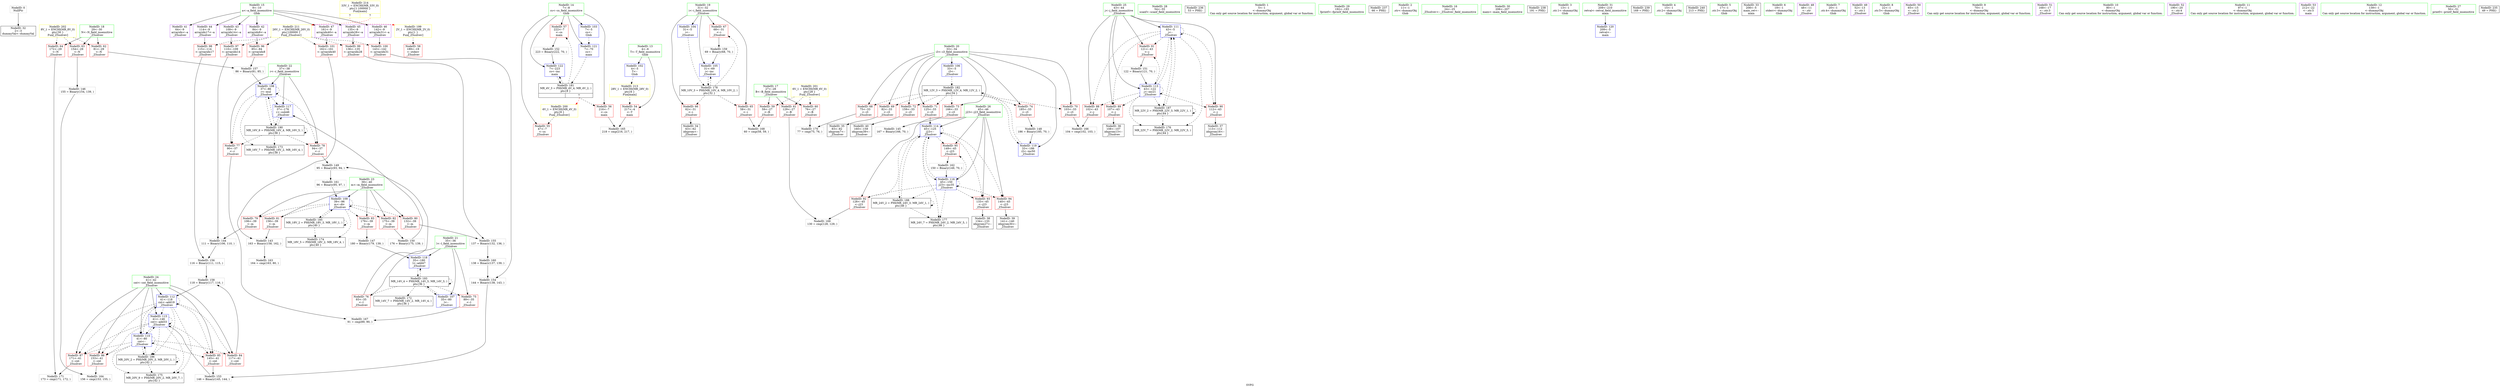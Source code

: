 digraph "SVFG" {
	label="SVFG";

	Node0x5593c03efa40 [shape=record,color=grey,label="{NodeID: 0\nNullPtr}"];
	Node0x5593c03efa40 -> Node0x5593c040fac0[style=solid];
	Node0x5593c04108c0 [shape=record,color=red,label="{NodeID: 97\n110\<--109\n\<--arrayidx14\n_Z5solvev\n}"];
	Node0x5593c04108c0 -> Node0x5593c04175a0[style=solid];
	Node0x5593c03fd9b0 [shape=record,color=green,label="{NodeID: 14\n7\<--8\ncs\<--cs_field_insensitive\nGlob }"];
	Node0x5593c03fd9b0 -> Node0x5593c0411dc0[style=solid];
	Node0x5593c03fd9b0 -> Node0x5593c0411e90[style=solid];
	Node0x5593c03fd9b0 -> Node0x5593c0411f60[style=solid];
	Node0x5593c03fd9b0 -> Node0x5593c0410dd0[style=solid];
	Node0x5593c03fd9b0 -> Node0x5593c04163d0[style=solid];
	Node0x5593c03fd9b0 -> Node0x5593c04164a0[style=solid];
	Node0x5593c0411480 [shape=record,color=blue,label="{NodeID: 111\n43\<--5\nj\<--\n_Z5solvev\n}"];
	Node0x5593c0411480 -> Node0x5593c0413890[style=dashed];
	Node0x5593c0411480 -> Node0x5593c0413960[style=dashed];
	Node0x5593c0411480 -> Node0x5593c0413a30[style=dashed];
	Node0x5593c0411480 -> Node0x5593c0413b00[style=dashed];
	Node0x5593c0411480 -> Node0x5593c0411480[style=dashed];
	Node0x5593c0411480 -> Node0x5593c0411620[style=dashed];
	Node0x5593c0411480 -> Node0x5593c04211d0[style=dashed];
	Node0x5593c0411480 -> Node0x5593c04248d0[style=dashed];
	Node0x5593c040f6f0 [shape=record,color=green,label="{NodeID: 28\n54\<--55\nscanf\<--scanf_field_insensitive\n}"];
	Node0x5593c0410310 [shape=record,color=purple,label="{NodeID: 42\n84\<--9\narrayidx8\<--a\n_Z5solvev\n}"];
	Node0x5593c0410310 -> Node0x5593c04107f0[style=solid];
	Node0x5593c0411e90 [shape=record,color=red,label="{NodeID: 56\n216\<--7\n\<--cs\nmain\n}"];
	Node0x5593c0411e90 -> Node0x5593c0419520[style=solid];
	Node0x5593c0437970 [shape=record,color=black,label="{NodeID: 236\n53 = PHI()\n}"];
	Node0x5593c0418320 [shape=record,color=grey,label="{NodeID: 153\n146 = Binary(145, 144, )\n}"];
	Node0x5593c0418320 -> Node0x5593c0415f30[style=solid];
	Node0x5593c04129f0 [shape=record,color=red,label="{NodeID: 70\n103\<--33\n\<--i3\n_Z5solvev\n}"];
	Node0x5593c04129f0 -> Node0x5593c04196a0[style=solid];
	Node0x5593c0419820 [shape=record,color=grey,label="{NodeID: 167\n91 = cmp(89, 90, )\n}"];
	Node0x5593c0413550 [shape=record,color=red,label="{NodeID: 84\n117\<--41\n\<--cnt\n_Z5solvev\n}"];
	Node0x5593c0413550 -> Node0x5593c0418aa0[style=solid];
	Node0x5593c03f3d20 [shape=record,color=green,label="{NodeID: 1\n5\<--1\n\<--dummyObj\nCan only get source location for instruction, argument, global var or function.}"];
	Node0x5593c0422ad0 [shape=record,color=black,label="{NodeID: 181\nMR_4V_3 = PHI(MR_4V_4, MR_4V_2, )\npts\{8 \}\n|{|<s3>7}}"];
	Node0x5593c0422ad0 -> Node0x5593c0411e90[style=dashed];
	Node0x5593c0422ad0 -> Node0x5593c0411f60[style=dashed];
	Node0x5593c0422ad0 -> Node0x5593c04164a0[style=dashed];
	Node0x5593c0422ad0:s3 -> Node0x5593c042a010[style=dashed,color=red];
	Node0x5593c0410990 [shape=record,color=red,label="{NodeID: 98\n115\<--114\n\<--arrayidx17\n_Z5solvev\n}"];
	Node0x5593c0410990 -> Node0x5593c04187a0[style=solid];
	Node0x5593c03fdab0 [shape=record,color=green,label="{NodeID: 15\n9\<--10\na\<--a_field_insensitive\nGlob }"];
	Node0x5593c03fdab0 -> Node0x5593c0410240[style=solid];
	Node0x5593c03fdab0 -> Node0x5593c0410310[style=solid];
	Node0x5593c03fdab0 -> Node0x5593c04103e0[style=solid];
	Node0x5593c03fdab0 -> Node0x5593c04104b0[style=solid];
	Node0x5593c03fdab0 -> Node0x5593c0410580[style=solid];
	Node0x5593c03fdab0 -> Node0x5593c0410650[style=solid];
	Node0x5593c03fdab0 -> Node0x5593c0410720[style=solid];
	Node0x5593c0411550 [shape=record,color=blue,label="{NodeID: 112\n41\<--118\ncnt\<--add19\n_Z5solvev\n}"];
	Node0x5593c0411550 -> Node0x5593c0413550[style=dashed];
	Node0x5593c0411550 -> Node0x5593c0413620[style=dashed];
	Node0x5593c0411550 -> Node0x5593c04136f0[style=dashed];
	Node0x5593c0411550 -> Node0x5593c04137c0[style=dashed];
	Node0x5593c0411550 -> Node0x5593c04113b0[style=dashed];
	Node0x5593c0411550 -> Node0x5593c0411550[style=dashed];
	Node0x5593c0411550 -> Node0x5593c0415f30[style=dashed];
	Node0x5593c0411550 -> Node0x5593c0420cd0[style=dashed];
	Node0x5593c0411550 -> Node0x5593c04243d0[style=dashed];
	Node0x5593c040f7f0 [shape=record,color=green,label="{NodeID: 29\n192\<--193\nfprintf\<--fprintf_field_insensitive\n}"];
	Node0x5593c04103e0 [shape=record,color=purple,label="{NodeID: 43\n109\<--9\narrayidx14\<--a\n_Z5solvev\n}"];
	Node0x5593c04103e0 -> Node0x5593c04108c0[style=solid];
	Node0x5593c0411f60 [shape=record,color=red,label="{NodeID: 57\n222\<--7\n\<--cs\nmain\n}"];
	Node0x5593c0411f60 -> Node0x5593c04181a0[style=solid];
	Node0x5593c0437a70 [shape=record,color=black,label="{NodeID: 237\n66 = PHI()\n}"];
	Node0x5593c04184a0 [shape=record,color=grey,label="{NodeID: 154\n144 = Binary(138, 143, )\n}"];
	Node0x5593c04184a0 -> Node0x5593c0418320[style=solid];
	Node0x5593c0412ac0 [shape=record,color=red,label="{NodeID: 71\n125\<--33\n\<--i3\n_Z5solvev\n}"];
	Node0x5593c0412ac0 -> Node0x5593c04116f0[style=solid];
	Node0x5593c04199a0 [shape=record,color=grey,label="{NodeID: 168\n60 = cmp(58, 59, )\n}"];
	Node0x5593c0413620 [shape=record,color=red,label="{NodeID: 85\n145\<--41\n\<--cnt\n_Z5solvev\n}"];
	Node0x5593c0413620 -> Node0x5593c0418320[style=solid];
	Node0x5593c03f0340 [shape=record,color=green,label="{NodeID: 2\n11\<--1\n.str\<--dummyObj\nGlob }"];
	Node0x5593c0422fd0 [shape=record,color=black,label="{NodeID: 182\nMR_12V_3 = PHI(MR_12V_4, MR_12V_2, )\npts\{34 \}\n}"];
	Node0x5593c0422fd0 -> Node0x5593c0412850[style=dashed];
	Node0x5593c0422fd0 -> Node0x5593c0412920[style=dashed];
	Node0x5593c0422fd0 -> Node0x5593c04129f0[style=dashed];
	Node0x5593c0422fd0 -> Node0x5593c0412ac0[style=dashed];
	Node0x5593c0422fd0 -> Node0x5593c0412b90[style=dashed];
	Node0x5593c0422fd0 -> Node0x5593c0412c60[style=dashed];
	Node0x5593c0422fd0 -> Node0x5593c0412d30[style=dashed];
	Node0x5593c0422fd0 -> Node0x5593c0416230[style=dashed];
	Node0x5593c0410a60 [shape=record,color=red,label="{NodeID: 99\n136\<--135\n\<--arrayidx28\n_Z5solvev\n}"];
	Node0x5593c0410a60 -> Node0x5593c0418620[style=solid];
	Node0x5593c03fdbb0 [shape=record,color=green,label="{NodeID: 16\n24\<--25\n_Z5solvev\<--_Z5solvev_field_insensitive\n}"];
	Node0x5593c0411620 [shape=record,color=blue,label="{NodeID: 113\n43\<--122\nj\<--inc21\n_Z5solvev\n}"];
	Node0x5593c0411620 -> Node0x5593c0413890[style=dashed];
	Node0x5593c0411620 -> Node0x5593c0413960[style=dashed];
	Node0x5593c0411620 -> Node0x5593c0413a30[style=dashed];
	Node0x5593c0411620 -> Node0x5593c0413b00[style=dashed];
	Node0x5593c0411620 -> Node0x5593c0411480[style=dashed];
	Node0x5593c0411620 -> Node0x5593c0411620[style=dashed];
	Node0x5593c0411620 -> Node0x5593c04211d0[style=dashed];
	Node0x5593c0411620 -> Node0x5593c04248d0[style=dashed];
	Node0x5593c040f8f0 [shape=record,color=green,label="{NodeID: 30\n206\<--207\nmain\<--main_field_insensitive\n}"];
	Node0x5593c04104b0 [shape=record,color=purple,label="{NodeID: 44\n114\<--9\narrayidx17\<--a\n_Z5solvev\n}"];
	Node0x5593c04104b0 -> Node0x5593c0410990[style=solid];
	Node0x5593c0412030 [shape=record,color=red,label="{NodeID: 58\n189\<--19\n\<--stderr\n_Z5solvev\n}"];
	Node0x5593c0437b70 [shape=record,color=black,label="{NodeID: 238\n191 = PHI()\n}"];
	Node0x5593c0418620 [shape=record,color=grey,label="{NodeID: 155\n137 = Binary(132, 136, )\n}"];
	Node0x5593c0418620 -> Node0x5593c0418da0[style=solid];
	Node0x5593c0412b90 [shape=record,color=red,label="{NodeID: 72\n159\<--33\n\<--i3\n_Z5solvev\n}"];
	Node0x5593c0412b90 -> Node0x5593c0410170[style=solid];
	Node0x5593c0419b20 [shape=record,color=grey,label="{NodeID: 169\n130 = cmp(128, 129, )\n}"];
	Node0x5593c04136f0 [shape=record,color=red,label="{NodeID: 86\n153\<--41\n\<--cnt\n_Z5solvev\n}"];
	Node0x5593c04136f0 -> Node0x5593c04193a0[style=solid];
	Node0x5593c03f00e0 [shape=record,color=green,label="{NodeID: 3\n13\<--1\n.str.1\<--dummyObj\nGlob }"];
	Node0x5593c0410b30 [shape=record,color=red,label="{NodeID: 100\n143\<--142\n\<--arrayidx31\n_Z5solvev\n}"];
	Node0x5593c0410b30 -> Node0x5593c04184a0[style=solid];
	Node0x5593c03fdcb0 [shape=record,color=green,label="{NodeID: 17\n27\<--28\nB\<--B_field_insensitive\n_Z5solvev\n}"];
	Node0x5593c03fdcb0 -> Node0x5593c0412100[style=solid];
	Node0x5593c03fdcb0 -> Node0x5593c04121d0[style=solid];
	Node0x5593c03fdcb0 -> Node0x5593c04122a0[style=solid];
	Node0x5593c04116f0 [shape=record,color=blue,label="{NodeID: 114\n45\<--125\nj23\<--\n_Z5solvev\n}"];
	Node0x5593c04116f0 -> Node0x5593c0413bd0[style=dashed];
	Node0x5593c04116f0 -> Node0x5593c0413ca0[style=dashed];
	Node0x5593c04116f0 -> Node0x5593c0413d70[style=dashed];
	Node0x5593c04116f0 -> Node0x5593c0413e40[style=dashed];
	Node0x5593c04116f0 -> Node0x5593c04116f0[style=dashed];
	Node0x5593c04116f0 -> Node0x5593c0415fc0[style=dashed];
	Node0x5593c04116f0 -> Node0x5593c04216d0[style=dashed];
	Node0x5593c04116f0 -> Node0x5593c0424dd0[style=dashed];
	Node0x5593c040f9f0 [shape=record,color=green,label="{NodeID: 31\n209\<--210\nretval\<--retval_field_insensitive\nmain\n}"];
	Node0x5593c040f9f0 -> Node0x5593c0416300[style=solid];
	Node0x5593c042b1c0 [shape=record,color=yellow,style=double,label="{NodeID: 211\n26V_1 = ENCHI(MR_26V_0)\npts\{100000 \}\nFun[_Z5solvev]}"];
	Node0x5593c042b1c0 -> Node0x5593c04107f0[style=dashed];
	Node0x5593c042b1c0 -> Node0x5593c04108c0[style=dashed];
	Node0x5593c042b1c0 -> Node0x5593c0410990[style=dashed];
	Node0x5593c042b1c0 -> Node0x5593c0410a60[style=dashed];
	Node0x5593c042b1c0 -> Node0x5593c0410b30[style=dashed];
	Node0x5593c042b1c0 -> Node0x5593c0410c00[style=dashed];
	Node0x5593c0410580 [shape=record,color=purple,label="{NodeID: 45\n135\<--9\narrayidx28\<--a\n_Z5solvev\n}"];
	Node0x5593c0410580 -> Node0x5593c0410a60[style=solid];
	Node0x5593c0412100 [shape=record,color=red,label="{NodeID: 59\n59\<--27\n\<--B\n_Z5solvev\n}"];
	Node0x5593c0412100 -> Node0x5593c04199a0[style=solid];
	Node0x5593c04380f0 [shape=record,color=black,label="{NodeID: 239\n169 = PHI()\n}"];
	Node0x5593c04187a0 [shape=record,color=grey,label="{NodeID: 156\n116 = Binary(111, 115, )\n}"];
	Node0x5593c04187a0 -> Node0x5593c0418aa0[style=solid];
	Node0x5593c0412c60 [shape=record,color=red,label="{NodeID: 73\n166\<--33\n\<--i3\n_Z5solvev\n}"];
	Node0x5593c0412c60 -> Node0x5593c0417720[style=solid];
	Node0x5593c0419ca0 [shape=record,color=grey,label="{NodeID: 170\n77 = cmp(75, 76, )\n}"];
	Node0x5593c04137c0 [shape=record,color=red,label="{NodeID: 87\n171\<--41\n\<--cnt\n_Z5solvev\n}"];
	Node0x5593c04137c0 -> Node0x5593c0419e20[style=solid];
	Node0x5593c03f0170 [shape=record,color=green,label="{NodeID: 4\n15\<--1\n.str.2\<--dummyObj\nGlob }"];
	Node0x5593c0410c00 [shape=record,color=red,label="{NodeID: 101\n162\<--161\n\<--arrayidx40\n_Z5solvev\n}"];
	Node0x5593c0410c00 -> Node0x5593c0417420[style=solid];
	Node0x5593c03fdd80 [shape=record,color=green,label="{NodeID: 18\n29\<--30\nN\<--N_field_insensitive\n_Z5solvev\n}"];
	Node0x5593c03fdd80 -> Node0x5593c0412370[style=solid];
	Node0x5593c03fdd80 -> Node0x5593c0412440[style=solid];
	Node0x5593c03fdd80 -> Node0x5593c0412510[style=solid];
	Node0x5593c0415f30 [shape=record,color=blue,label="{NodeID: 115\n41\<--146\ncnt\<--add33\n_Z5solvev\n}"];
	Node0x5593c0415f30 -> Node0x5593c0413620[style=dashed];
	Node0x5593c0415f30 -> Node0x5593c04136f0[style=dashed];
	Node0x5593c0415f30 -> Node0x5593c04137c0[style=dashed];
	Node0x5593c0415f30 -> Node0x5593c04113b0[style=dashed];
	Node0x5593c0415f30 -> Node0x5593c0415f30[style=dashed];
	Node0x5593c0415f30 -> Node0x5593c0420cd0[style=dashed];
	Node0x5593c0415f30 -> Node0x5593c04243d0[style=dashed];
	Node0x5593c040fac0 [shape=record,color=black,label="{NodeID: 32\n2\<--3\ndummyVal\<--dummyVal\n}"];
	Node0x5593c0410650 [shape=record,color=purple,label="{NodeID: 46\n142\<--9\narrayidx31\<--a\n_Z5solvev\n}"];
	Node0x5593c0410650 -> Node0x5593c0410b30[style=solid];
	Node0x5593c0417420 [shape=record,color=grey,label="{NodeID: 143\n163 = Binary(158, 162, )\n}"];
	Node0x5593c0417420 -> Node0x5593c0419220[style=solid];
	Node0x5593c04121d0 [shape=record,color=red,label="{NodeID: 60\n76\<--27\n\<--B\n_Z5solvev\n}"];
	Node0x5593c04121d0 -> Node0x5593c0419ca0[style=solid];
	Node0x5593c04381f0 [shape=record,color=black,label="{NodeID: 240\n213 = PHI()\n}"];
	Node0x5593c0418920 [shape=record,color=grey,label="{NodeID: 157\n86 = Binary(81, 85, )\n}"];
	Node0x5593c0418920 -> Node0x5593c0411210[style=solid];
	Node0x5593c0412d30 [shape=record,color=red,label="{NodeID: 74\n185\<--33\n\<--i3\n_Z5solvev\n}"];
	Node0x5593c0412d30 -> Node0x5593c0417ba0[style=solid];
	Node0x5593c0419e20 [shape=record,color=grey,label="{NodeID: 171\n173 = cmp(171, 172, )\n}"];
	Node0x5593c0413890 [shape=record,color=red,label="{NodeID: 88\n102\<--43\n\<--j\n_Z5solvev\n}"];
	Node0x5593c0413890 -> Node0x5593c04196a0[style=solid];
	Node0x5593c03efca0 [shape=record,color=green,label="{NodeID: 5\n17\<--1\n.str.3\<--dummyObj\nGlob }"];
	Node0x5593c0423ed0 [shape=record,color=black,label="{NodeID: 185\nMR_18V_2 = PHI(MR_18V_3, MR_18V_1, )\npts\{40 \}\n}"];
	Node0x5593c0423ed0 -> Node0x5593c04112e0[style=dashed];
	Node0x5593c0423ed0 -> Node0x5593c04207d0[style=dashed];
	Node0x5593c0423ed0 -> Node0x5593c0423ed0[style=dashed];
	Node0x5593c0410cd0 [shape=record,color=blue,label="{NodeID: 102\n4\<--5\nT\<--\nGlob }"];
	Node0x5593c0410cd0 -> Node0x5593c042b3b0[style=dashed];
	Node0x5593c03fde50 [shape=record,color=green,label="{NodeID: 19\n31\<--32\ni\<--i_field_insensitive\n_Z5solvev\n}"];
	Node0x5593c03fde50 -> Node0x5593c04125e0[style=solid];
	Node0x5593c03fde50 -> Node0x5593c04126b0[style=solid];
	Node0x5593c03fde50 -> Node0x5593c0412780[style=solid];
	Node0x5593c03fde50 -> Node0x5593c0410ed0[style=solid];
	Node0x5593c03fde50 -> Node0x5593c0410fa0[style=solid];
	Node0x5593c04294f0 [shape=record,color=yellow,style=double,label="{NodeID: 199\n2V_1 = ENCHI(MR_2V_0)\npts\{1 \}\nFun[_Z5solvev]}"];
	Node0x5593c04294f0 -> Node0x5593c0412030[style=dashed];
	Node0x5593c0415fc0 [shape=record,color=blue,label="{NodeID: 116\n45\<--150\nj23\<--inc35\n_Z5solvev\n}"];
	Node0x5593c0415fc0 -> Node0x5593c0413bd0[style=dashed];
	Node0x5593c0415fc0 -> Node0x5593c0413ca0[style=dashed];
	Node0x5593c0415fc0 -> Node0x5593c0413d70[style=dashed];
	Node0x5593c0415fc0 -> Node0x5593c0413e40[style=dashed];
	Node0x5593c0415fc0 -> Node0x5593c04116f0[style=dashed];
	Node0x5593c0415fc0 -> Node0x5593c0415fc0[style=dashed];
	Node0x5593c0415fc0 -> Node0x5593c04216d0[style=dashed];
	Node0x5593c0415fc0 -> Node0x5593c0424dd0[style=dashed];
	Node0x5593c040fbc0 [shape=record,color=black,label="{NodeID: 33\n208\<--5\nmain_ret\<--\nmain\n}"];
	Node0x5593c042b3b0 [shape=record,color=yellow,style=double,label="{NodeID: 213\n28V_1 = ENCHI(MR_28V_0)\npts\{6 \}\nFun[main]}"];
	Node0x5593c042b3b0 -> Node0x5593c0411cf0[style=dashed];
	Node0x5593c0410720 [shape=record,color=purple,label="{NodeID: 47\n161\<--9\narrayidx40\<--a\n_Z5solvev\n}"];
	Node0x5593c0410720 -> Node0x5593c0410c00[style=solid];
	Node0x5593c04175a0 [shape=record,color=grey,label="{NodeID: 144\n111 = Binary(106, 110, )\n}"];
	Node0x5593c04175a0 -> Node0x5593c04187a0[style=solid];
	Node0x5593c04122a0 [shape=record,color=red,label="{NodeID: 61\n129\<--27\n\<--B\n_Z5solvev\n}"];
	Node0x5593c04122a0 -> Node0x5593c0419b20[style=solid];
	Node0x5593c0418aa0 [shape=record,color=grey,label="{NodeID: 158\n118 = Binary(117, 116, )\n}"];
	Node0x5593c0418aa0 -> Node0x5593c0411550[style=solid];
	Node0x5593c0412e00 [shape=record,color=red,label="{NodeID: 75\n89\<--35\n\<--l\n_Z5solvev\n}"];
	Node0x5593c0412e00 -> Node0x5593c0419820[style=solid];
	Node0x5593c041fdd0 [shape=record,color=black,label="{NodeID: 172\nMR_14V_7 = PHI(MR_14V_2, MR_14V_4, )\npts\{36 \}\n}"];
	Node0x5593c0413960 [shape=record,color=red,label="{NodeID: 89\n107\<--43\n\<--j\n_Z5solvev\n}"];
	Node0x5593c0413960 -> Node0x5593c040fe30[style=solid];
	Node0x5593c03efd30 [shape=record,color=green,label="{NodeID: 6\n19\<--1\nstderr\<--dummyObj\nGlob }"];
	Node0x5593c04243d0 [shape=record,color=black,label="{NodeID: 186\nMR_20V_2 = PHI(MR_20V_3, MR_20V_1, )\npts\{42 \}\n}"];
	Node0x5593c04243d0 -> Node0x5593c04113b0[style=dashed];
	Node0x5593c04243d0 -> Node0x5593c0420cd0[style=dashed];
	Node0x5593c04243d0 -> Node0x5593c04243d0[style=dashed];
	Node0x5593c0410dd0 [shape=record,color=blue,label="{NodeID: 103\n7\<--5\ncs\<--\nGlob }"];
	Node0x5593c0410dd0 -> Node0x5593c04163d0[style=dashed];
	Node0x5593c03fdf20 [shape=record,color=green,label="{NodeID: 20\n33\<--34\ni3\<--i3_field_insensitive\n_Z5solvev\n}"];
	Node0x5593c03fdf20 -> Node0x5593c0412850[style=solid];
	Node0x5593c03fdf20 -> Node0x5593c0412920[style=solid];
	Node0x5593c03fdf20 -> Node0x5593c04129f0[style=solid];
	Node0x5593c03fdf20 -> Node0x5593c0412ac0[style=solid];
	Node0x5593c03fdf20 -> Node0x5593c0412b90[style=solid];
	Node0x5593c03fdf20 -> Node0x5593c0412c60[style=solid];
	Node0x5593c03fdf20 -> Node0x5593c0412d30[style=solid];
	Node0x5593c03fdf20 -> Node0x5593c0411070[style=solid];
	Node0x5593c03fdf20 -> Node0x5593c0416230[style=solid];
	Node0x5593c042a010 [shape=record,color=yellow,style=double,label="{NodeID: 200\n4V_1 = ENCHI(MR_4V_0)\npts\{8 \}\nFun[_Z5solvev]}"];
	Node0x5593c042a010 -> Node0x5593c0411dc0[style=dashed];
	Node0x5593c0416090 [shape=record,color=blue,label="{NodeID: 117\n37\<--176\nr\<--sub46\n_Z5solvev\n}"];
	Node0x5593c0416090 -> Node0x5593c04257d0[style=dashed];
	Node0x5593c040fc90 [shape=record,color=black,label="{NodeID: 34\n63\<--62\nidxprom\<--\n_Z5solvev\n}"];
	Node0x5593c042b490 [shape=record,color=yellow,style=double,label="{NodeID: 214\n33V_1 = ENCHI(MR_33V_0)\npts\{1 100000 \}\nFun[main]|{<s0>7|<s1>7}}"];
	Node0x5593c042b490:s0 -> Node0x5593c04294f0[style=dashed,color=red];
	Node0x5593c042b490:s1 -> Node0x5593c042b1c0[style=dashed,color=red];
	Node0x5593c0411810 [shape=record,color=purple,label="{NodeID: 48\n48\<--11\n\<--.str\n_Z5solvev\n}"];
	Node0x5593c0417720 [shape=record,color=grey,label="{NodeID: 145\n167 = Binary(166, 70, )\n}"];
	Node0x5593c0412370 [shape=record,color=red,label="{NodeID: 62\n81\<--29\n\<--N\n_Z5solvev\n}"];
	Node0x5593c0412370 -> Node0x5593c0418920[style=solid];
	Node0x5593c0418c20 [shape=record,color=grey,label="{NodeID: 159\n69 = Binary(68, 70, )\n}"];
	Node0x5593c0418c20 -> Node0x5593c0410fa0[style=solid];
	Node0x5593c0412ed0 [shape=record,color=red,label="{NodeID: 76\n93\<--35\n\<--l\n_Z5solvev\n}"];
	Node0x5593c0412ed0 -> Node0x5593c0417d20[style=solid];
	Node0x5593c04202d0 [shape=record,color=black,label="{NodeID: 173\nMR_16V_7 = PHI(MR_16V_2, MR_16V_4, )\npts\{38 \}\n}"];
	Node0x5593c0413a30 [shape=record,color=red,label="{NodeID: 90\n112\<--43\n\<--j\n_Z5solvev\n}"];
	Node0x5593c0413a30 -> Node0x5593c040ff00[style=solid];
	Node0x5593c03f2d10 [shape=record,color=green,label="{NodeID: 7\n20\<--1\n.str.4\<--dummyObj\nGlob }"];
	Node0x5593c04248d0 [shape=record,color=black,label="{NodeID: 187\nMR_22V_2 = PHI(MR_22V_3, MR_22V_1, )\npts\{44 \}\n}"];
	Node0x5593c04248d0 -> Node0x5593c0411480[style=dashed];
	Node0x5593c04248d0 -> Node0x5593c04211d0[style=dashed];
	Node0x5593c04248d0 -> Node0x5593c04248d0[style=dashed];
	Node0x5593c0410ed0 [shape=record,color=blue,label="{NodeID: 104\n31\<--5\ni\<--\n_Z5solvev\n}"];
	Node0x5593c0410ed0 -> Node0x5593c0421bd0[style=dashed];
	Node0x5593c03fdff0 [shape=record,color=green,label="{NodeID: 21\n35\<--36\nl\<--l_field_insensitive\n_Z5solvev\n}"];
	Node0x5593c03fdff0 -> Node0x5593c0412e00[style=solid];
	Node0x5593c03fdff0 -> Node0x5593c0412ed0[style=solid];
	Node0x5593c03fdff0 -> Node0x5593c0411140[style=solid];
	Node0x5593c03fdff0 -> Node0x5593c0416160[style=solid];
	Node0x5593c042a900 [shape=record,color=yellow,style=double,label="{NodeID: 201\n6V_1 = ENCHI(MR_6V_0)\npts\{28 \}\nFun[_Z5solvev]}"];
	Node0x5593c042a900 -> Node0x5593c0412100[style=dashed];
	Node0x5593c042a900 -> Node0x5593c04121d0[style=dashed];
	Node0x5593c042a900 -> Node0x5593c04122a0[style=dashed];
	Node0x5593c0416160 [shape=record,color=blue,label="{NodeID: 118\n35\<--180\nl\<--add47\n_Z5solvev\n}"];
	Node0x5593c0416160 -> Node0x5593c0414820[style=dashed];
	Node0x5593c040fd60 [shape=record,color=black,label="{NodeID: 35\n83\<--82\nidxprom7\<--\n_Z5solvev\n}"];
	Node0x5593c04118e0 [shape=record,color=purple,label="{NodeID: 49\n52\<--13\n\<--.str.1\n_Z5solvev\n}"];
	Node0x5593c04178a0 [shape=record,color=grey,label="{NodeID: 146\n155 = Binary(154, 139, )\n}"];
	Node0x5593c04178a0 -> Node0x5593c04193a0[style=solid];
	Node0x5593c0412440 [shape=record,color=red,label="{NodeID: 63\n154\<--29\n\<--N\n_Z5solvev\n}"];
	Node0x5593c0412440 -> Node0x5593c04178a0[style=solid];
	Node0x5593c0418da0 [shape=record,color=grey,label="{NodeID: 160\n138 = Binary(137, 139, )\n}"];
	Node0x5593c0418da0 -> Node0x5593c04184a0[style=solid];
	Node0x5593c0412fa0 [shape=record,color=red,label="{NodeID: 77\n90\<--37\n\<--r\n_Z5solvev\n}"];
	Node0x5593c0412fa0 -> Node0x5593c0419820[style=solid];
	Node0x5593c04207d0 [shape=record,color=black,label="{NodeID: 174\nMR_18V_5 = PHI(MR_18V_2, MR_18V_4, )\npts\{40 \}\n}"];
	Node0x5593c0413b00 [shape=record,color=red,label="{NodeID: 91\n121\<--43\n\<--j\n_Z5solvev\n}"];
	Node0x5593c0413b00 -> Node0x5593c0418020[style=solid];
	Node0x5593c03f2da0 [shape=record,color=green,label="{NodeID: 8\n22\<--1\n.str.5\<--dummyObj\nGlob }"];
	Node0x5593c0424dd0 [shape=record,color=black,label="{NodeID: 188\nMR_24V_2 = PHI(MR_24V_3, MR_24V_1, )\npts\{46 \}\n}"];
	Node0x5593c0424dd0 -> Node0x5593c04116f0[style=dashed];
	Node0x5593c0424dd0 -> Node0x5593c04216d0[style=dashed];
	Node0x5593c0424dd0 -> Node0x5593c0424dd0[style=dashed];
	Node0x5593c0410fa0 [shape=record,color=blue,label="{NodeID: 105\n31\<--69\ni\<--inc\n_Z5solvev\n}"];
	Node0x5593c0410fa0 -> Node0x5593c0421bd0[style=dashed];
	Node0x5593c040f250 [shape=record,color=green,label="{NodeID: 22\n37\<--38\nr\<--r_field_insensitive\n_Z5solvev\n}"];
	Node0x5593c040f250 -> Node0x5593c0412fa0[style=solid];
	Node0x5593c040f250 -> Node0x5593c0413070[style=solid];
	Node0x5593c040f250 -> Node0x5593c0411210[style=solid];
	Node0x5593c040f250 -> Node0x5593c0416090[style=solid];
	Node0x5593c042a9e0 [shape=record,color=yellow,style=double,label="{NodeID: 202\n8V_1 = ENCHI(MR_8V_0)\npts\{30 \}\nFun[_Z5solvev]}"];
	Node0x5593c042a9e0 -> Node0x5593c0412370[style=dashed];
	Node0x5593c042a9e0 -> Node0x5593c0412440[style=dashed];
	Node0x5593c042a9e0 -> Node0x5593c0412510[style=dashed];
	Node0x5593c0416230 [shape=record,color=blue,label="{NodeID: 119\n33\<--186\ni3\<--inc50\n_Z5solvev\n}"];
	Node0x5593c0416230 -> Node0x5593c0422fd0[style=dashed];
	Node0x5593c040fe30 [shape=record,color=black,label="{NodeID: 36\n108\<--107\nidxprom13\<--\n_Z5solvev\n}"];
	Node0x5593c04119b0 [shape=record,color=purple,label="{NodeID: 50\n65\<--15\n\<--.str.2\n_Z5solvev\n}"];
	Node0x5593c0417a20 [shape=record,color=grey,label="{NodeID: 147\n180 = Binary(179, 139, )\n}"];
	Node0x5593c0417a20 -> Node0x5593c0416160[style=solid];
	Node0x5593c0412510 [shape=record,color=red,label="{NodeID: 64\n172\<--29\n\<--N\n_Z5solvev\n}"];
	Node0x5593c0412510 -> Node0x5593c0419e20[style=solid];
	Node0x5593c0418f20 [shape=record,color=grey,label="{NodeID: 161\n96 = Binary(95, 97, )\n}"];
	Node0x5593c0418f20 -> Node0x5593c04112e0[style=solid];
	Node0x5593c0413070 [shape=record,color=red,label="{NodeID: 78\n94\<--37\n\<--r\n_Z5solvev\n}"];
	Node0x5593c0413070 -> Node0x5593c0417d20[style=solid];
	Node0x5593c0420cd0 [shape=record,color=black,label="{NodeID: 175\nMR_20V_9 = PHI(MR_20V_2, MR_20V_7, )\npts\{42 \}\n}"];
	Node0x5593c0413bd0 [shape=record,color=red,label="{NodeID: 92\n128\<--45\n\<--j23\n_Z5solvev\n}"];
	Node0x5593c0413bd0 -> Node0x5593c0419b20[style=solid];
	Node0x5593c03f2e60 [shape=record,color=green,label="{NodeID: 9\n70\<--1\n\<--dummyObj\nCan only get source location for instruction, argument, global var or function.}"];
	Node0x5593c0411070 [shape=record,color=blue,label="{NodeID: 106\n33\<--5\ni3\<--\n_Z5solvev\n}"];
	Node0x5593c0411070 -> Node0x5593c0422fd0[style=dashed];
	Node0x5593c040f2e0 [shape=record,color=green,label="{NodeID: 23\n39\<--40\nm\<--m_field_insensitive\n_Z5solvev\n}"];
	Node0x5593c040f2e0 -> Node0x5593c0413140[style=solid];
	Node0x5593c040f2e0 -> Node0x5593c0413210[style=solid];
	Node0x5593c040f2e0 -> Node0x5593c04132e0[style=solid];
	Node0x5593c040f2e0 -> Node0x5593c04133b0[style=solid];
	Node0x5593c040f2e0 -> Node0x5593c0413480[style=solid];
	Node0x5593c040f2e0 -> Node0x5593c04112e0[style=solid];
	Node0x5593c0416300 [shape=record,color=blue,label="{NodeID: 120\n209\<--5\nretval\<--\nmain\n}"];
	Node0x5593c040ff00 [shape=record,color=black,label="{NodeID: 37\n113\<--112\nidxprom16\<--\n_Z5solvev\n}"];
	Node0x5593c0411a80 [shape=record,color=purple,label="{NodeID: 51\n168\<--17\n\<--.str.3\n_Z5solvev\n}"];
	Node0x5593c0417ba0 [shape=record,color=grey,label="{NodeID: 148\n186 = Binary(185, 70, )\n}"];
	Node0x5593c0417ba0 -> Node0x5593c0416230[style=solid];
	Node0x5593c04125e0 [shape=record,color=red,label="{NodeID: 65\n58\<--31\n\<--i\n_Z5solvev\n}"];
	Node0x5593c04125e0 -> Node0x5593c04199a0[style=solid];
	Node0x5593c04190a0 [shape=record,color=grey,label="{NodeID: 162\n150 = Binary(149, 70, )\n}"];
	Node0x5593c04190a0 -> Node0x5593c0415fc0[style=solid];
	Node0x5593c0413140 [shape=record,color=red,label="{NodeID: 79\n106\<--39\n\<--m\n_Z5solvev\n}"];
	Node0x5593c0413140 -> Node0x5593c04175a0[style=solid];
	Node0x5593c04211d0 [shape=record,color=black,label="{NodeID: 176\nMR_22V_7 = PHI(MR_22V_2, MR_22V_5, )\npts\{44 \}\n}"];
	Node0x5593c0413ca0 [shape=record,color=red,label="{NodeID: 93\n133\<--45\n\<--j23\n_Z5solvev\n}"];
	Node0x5593c0413ca0 -> Node0x5593c040ffd0[style=solid];
	Node0x5593c03f2f20 [shape=record,color=green,label="{NodeID: 10\n80\<--1\n\<--dummyObj\nCan only get source location for instruction, argument, global var or function.}"];
	Node0x5593c04257d0 [shape=record,color=black,label="{NodeID: 190\nMR_16V_6 = PHI(MR_16V_4, MR_16V_5, )\npts\{38 \}\n}"];
	Node0x5593c04257d0 -> Node0x5593c0412fa0[style=dashed];
	Node0x5593c04257d0 -> Node0x5593c0413070[style=dashed];
	Node0x5593c04257d0 -> Node0x5593c0411210[style=dashed];
	Node0x5593c04257d0 -> Node0x5593c0416090[style=dashed];
	Node0x5593c04257d0 -> Node0x5593c04202d0[style=dashed];
	Node0x5593c04257d0 -> Node0x5593c04257d0[style=dashed];
	Node0x5593c0411140 [shape=record,color=blue,label="{NodeID: 107\n35\<--80\nl\<--\n_Z5solvev\n}"];
	Node0x5593c0411140 -> Node0x5593c0414820[style=dashed];
	Node0x5593c040f3b0 [shape=record,color=green,label="{NodeID: 24\n41\<--42\ncnt\<--cnt_field_insensitive\n_Z5solvev\n}"];
	Node0x5593c040f3b0 -> Node0x5593c0413550[style=solid];
	Node0x5593c040f3b0 -> Node0x5593c0413620[style=solid];
	Node0x5593c040f3b0 -> Node0x5593c04136f0[style=solid];
	Node0x5593c040f3b0 -> Node0x5593c04137c0[style=solid];
	Node0x5593c040f3b0 -> Node0x5593c04113b0[style=solid];
	Node0x5593c040f3b0 -> Node0x5593c0411550[style=solid];
	Node0x5593c040f3b0 -> Node0x5593c0415f30[style=solid];
	Node0x5593c04163d0 [shape=record,color=blue,label="{NodeID: 121\n7\<--70\ncs\<--\nmain\n}"];
	Node0x5593c04163d0 -> Node0x5593c0422ad0[style=dashed];
	Node0x5593c040ffd0 [shape=record,color=black,label="{NodeID: 38\n134\<--133\nidxprom27\<--\n_Z5solvev\n}"];
	Node0x5593c0411b50 [shape=record,color=purple,label="{NodeID: 52\n190\<--20\n\<--.str.4\n_Z5solvev\n}"];
	Node0x5593c0417d20 [shape=record,color=grey,label="{NodeID: 149\n95 = Binary(93, 94, )\n}"];
	Node0x5593c0417d20 -> Node0x5593c0418f20[style=solid];
	Node0x5593c04126b0 [shape=record,color=red,label="{NodeID: 66\n62\<--31\n\<--i\n_Z5solvev\n}"];
	Node0x5593c04126b0 -> Node0x5593c040fc90[style=solid];
	Node0x5593c0419220 [shape=record,color=grey,label="{NodeID: 163\n164 = cmp(163, 80, )\n}"];
	Node0x5593c0413210 [shape=record,color=red,label="{NodeID: 80\n132\<--39\n\<--m\n_Z5solvev\n}"];
	Node0x5593c0413210 -> Node0x5593c0418620[style=solid];
	Node0x5593c04216d0 [shape=record,color=black,label="{NodeID: 177\nMR_24V_7 = PHI(MR_24V_2, MR_24V_5, )\npts\{46 \}\n}"];
	Node0x5593c0413d70 [shape=record,color=red,label="{NodeID: 94\n140\<--45\n\<--j23\n_Z5solvev\n}"];
	Node0x5593c0413d70 -> Node0x5593c04100a0[style=solid];
	Node0x5593c03fd6e0 [shape=record,color=green,label="{NodeID: 11\n97\<--1\n\<--dummyObj\nCan only get source location for instruction, argument, global var or function.}"];
	Node0x5593c0411210 [shape=record,color=blue,label="{NodeID: 108\n37\<--86\nr\<--mul\n_Z5solvev\n}"];
	Node0x5593c0411210 -> Node0x5593c0412fa0[style=dashed];
	Node0x5593c0411210 -> Node0x5593c0413070[style=dashed];
	Node0x5593c0411210 -> Node0x5593c0411210[style=dashed];
	Node0x5593c0411210 -> Node0x5593c0416090[style=dashed];
	Node0x5593c0411210 -> Node0x5593c04202d0[style=dashed];
	Node0x5593c0411210 -> Node0x5593c04257d0[style=dashed];
	Node0x5593c040f480 [shape=record,color=green,label="{NodeID: 25\n43\<--44\nj\<--j_field_insensitive\n_Z5solvev\n}"];
	Node0x5593c040f480 -> Node0x5593c0413890[style=solid];
	Node0x5593c040f480 -> Node0x5593c0413960[style=solid];
	Node0x5593c040f480 -> Node0x5593c0413a30[style=solid];
	Node0x5593c040f480 -> Node0x5593c0413b00[style=solid];
	Node0x5593c040f480 -> Node0x5593c0411480[style=solid];
	Node0x5593c040f480 -> Node0x5593c0411620[style=solid];
	Node0x5593c04164a0 [shape=record,color=blue,label="{NodeID: 122\n7\<--223\ncs\<--inc\nmain\n}"];
	Node0x5593c04164a0 -> Node0x5593c0422ad0[style=dashed];
	Node0x5593c04100a0 [shape=record,color=black,label="{NodeID: 39\n141\<--140\nidxprom30\<--\n_Z5solvev\n}"];
	Node0x5593c0411c20 [shape=record,color=purple,label="{NodeID: 53\n212\<--22\n\<--.str.5\nmain\n}"];
	Node0x5593c0417ea0 [shape=record,color=grey,label="{NodeID: 150\n176 = Binary(175, 139, )\n}"];
	Node0x5593c0417ea0 -> Node0x5593c0416090[style=solid];
	Node0x5593c0412780 [shape=record,color=red,label="{NodeID: 67\n68\<--31\n\<--i\n_Z5solvev\n}"];
	Node0x5593c0412780 -> Node0x5593c0418c20[style=solid];
	Node0x5593c04193a0 [shape=record,color=grey,label="{NodeID: 164\n156 = cmp(153, 155, )\n}"];
	Node0x5593c04132e0 [shape=record,color=red,label="{NodeID: 81\n158\<--39\n\<--m\n_Z5solvev\n}"];
	Node0x5593c04132e0 -> Node0x5593c0417420[style=solid];
	Node0x5593c0421bd0 [shape=record,color=black,label="{NodeID: 178\nMR_10V_3 = PHI(MR_10V_4, MR_10V_2, )\npts\{32 \}\n}"];
	Node0x5593c0421bd0 -> Node0x5593c04125e0[style=dashed];
	Node0x5593c0421bd0 -> Node0x5593c04126b0[style=dashed];
	Node0x5593c0421bd0 -> Node0x5593c0412780[style=dashed];
	Node0x5593c0421bd0 -> Node0x5593c0410fa0[style=dashed];
	Node0x5593c0413e40 [shape=record,color=red,label="{NodeID: 95\n149\<--45\n\<--j23\n_Z5solvev\n}"];
	Node0x5593c0413e40 -> Node0x5593c04190a0[style=solid];
	Node0x5593c03fd7b0 [shape=record,color=green,label="{NodeID: 12\n139\<--1\n\<--dummyObj\nCan only get source location for instruction, argument, global var or function.}"];
	Node0x5593c04112e0 [shape=record,color=blue,label="{NodeID: 109\n39\<--96\nm\<--div\n_Z5solvev\n}"];
	Node0x5593c04112e0 -> Node0x5593c0413140[style=dashed];
	Node0x5593c04112e0 -> Node0x5593c0413210[style=dashed];
	Node0x5593c04112e0 -> Node0x5593c04132e0[style=dashed];
	Node0x5593c04112e0 -> Node0x5593c04133b0[style=dashed];
	Node0x5593c04112e0 -> Node0x5593c0413480[style=dashed];
	Node0x5593c04112e0 -> Node0x5593c04112e0[style=dashed];
	Node0x5593c04112e0 -> Node0x5593c04207d0[style=dashed];
	Node0x5593c04112e0 -> Node0x5593c0423ed0[style=dashed];
	Node0x5593c040f550 [shape=record,color=green,label="{NodeID: 26\n45\<--46\nj23\<--j23_field_insensitive\n_Z5solvev\n}"];
	Node0x5593c040f550 -> Node0x5593c0413bd0[style=solid];
	Node0x5593c040f550 -> Node0x5593c0413ca0[style=solid];
	Node0x5593c040f550 -> Node0x5593c0413d70[style=solid];
	Node0x5593c040f550 -> Node0x5593c0413e40[style=solid];
	Node0x5593c040f550 -> Node0x5593c04116f0[style=solid];
	Node0x5593c040f550 -> Node0x5593c0415fc0[style=solid];
	Node0x5593c0410170 [shape=record,color=black,label="{NodeID: 40\n160\<--159\nidxprom39\<--\n_Z5solvev\n}"];
	Node0x5593c0411cf0 [shape=record,color=red,label="{NodeID: 54\n217\<--4\n\<--T\nmain\n}"];
	Node0x5593c0411cf0 -> Node0x5593c0419520[style=solid];
	Node0x5593c0418020 [shape=record,color=grey,label="{NodeID: 151\n122 = Binary(121, 70, )\n}"];
	Node0x5593c0418020 -> Node0x5593c0411620[style=solid];
	Node0x5593c0412850 [shape=record,color=red,label="{NodeID: 68\n75\<--33\n\<--i3\n_Z5solvev\n}"];
	Node0x5593c0412850 -> Node0x5593c0419ca0[style=solid];
	Node0x5593c0419520 [shape=record,color=grey,label="{NodeID: 165\n218 = cmp(216, 217, )\n}"];
	Node0x5593c04133b0 [shape=record,color=red,label="{NodeID: 82\n175\<--39\n\<--m\n_Z5solvev\n}"];
	Node0x5593c04133b0 -> Node0x5593c0417ea0[style=solid];
	Node0x5593c04107f0 [shape=record,color=red,label="{NodeID: 96\n85\<--84\n\<--arrayidx8\n_Z5solvev\n}"];
	Node0x5593c04107f0 -> Node0x5593c0418920[style=solid];
	Node0x5593c03fd8b0 [shape=record,color=green,label="{NodeID: 13\n4\<--6\nT\<--T_field_insensitive\nGlob }"];
	Node0x5593c03fd8b0 -> Node0x5593c0411cf0[style=solid];
	Node0x5593c03fd8b0 -> Node0x5593c0410cd0[style=solid];
	Node0x5593c0414820 [shape=record,color=black,label="{NodeID: 193\nMR_14V_4 = PHI(MR_14V_5, MR_14V_3, )\npts\{36 \}\n}"];
	Node0x5593c0414820 -> Node0x5593c0412e00[style=dashed];
	Node0x5593c0414820 -> Node0x5593c0412ed0[style=dashed];
	Node0x5593c0414820 -> Node0x5593c0411140[style=dashed];
	Node0x5593c0414820 -> Node0x5593c0416160[style=dashed];
	Node0x5593c0414820 -> Node0x5593c041fdd0[style=dashed];
	Node0x5593c0414820 -> Node0x5593c0414820[style=dashed];
	Node0x5593c04113b0 [shape=record,color=blue,label="{NodeID: 110\n41\<--80\ncnt\<--\n_Z5solvev\n}"];
	Node0x5593c04113b0 -> Node0x5593c0413550[style=dashed];
	Node0x5593c04113b0 -> Node0x5593c0413620[style=dashed];
	Node0x5593c04113b0 -> Node0x5593c04136f0[style=dashed];
	Node0x5593c04113b0 -> Node0x5593c04137c0[style=dashed];
	Node0x5593c04113b0 -> Node0x5593c04113b0[style=dashed];
	Node0x5593c04113b0 -> Node0x5593c0411550[style=dashed];
	Node0x5593c04113b0 -> Node0x5593c0415f30[style=dashed];
	Node0x5593c04113b0 -> Node0x5593c0420cd0[style=dashed];
	Node0x5593c04113b0 -> Node0x5593c04243d0[style=dashed];
	Node0x5593c040f620 [shape=record,color=green,label="{NodeID: 27\n50\<--51\nprintf\<--printf_field_insensitive\n}"];
	Node0x5593c0410240 [shape=record,color=purple,label="{NodeID: 41\n64\<--9\narrayidx\<--a\n_Z5solvev\n}"];
	Node0x5593c0411dc0 [shape=record,color=red,label="{NodeID: 55\n47\<--7\n\<--cs\n_Z5solvev\n}"];
	Node0x5593c0211020 [shape=record,color=black,label="{NodeID: 235\n49 = PHI()\n}"];
	Node0x5593c04181a0 [shape=record,color=grey,label="{NodeID: 152\n223 = Binary(222, 70, )\n}"];
	Node0x5593c04181a0 -> Node0x5593c04164a0[style=solid];
	Node0x5593c0412920 [shape=record,color=red,label="{NodeID: 69\n82\<--33\n\<--i3\n_Z5solvev\n}"];
	Node0x5593c0412920 -> Node0x5593c040fd60[style=solid];
	Node0x5593c04196a0 [shape=record,color=grey,label="{NodeID: 166\n104 = cmp(102, 103, )\n}"];
	Node0x5593c0413480 [shape=record,color=red,label="{NodeID: 83\n179\<--39\n\<--m\n_Z5solvev\n}"];
	Node0x5593c0413480 -> Node0x5593c0417a20[style=solid];
}
